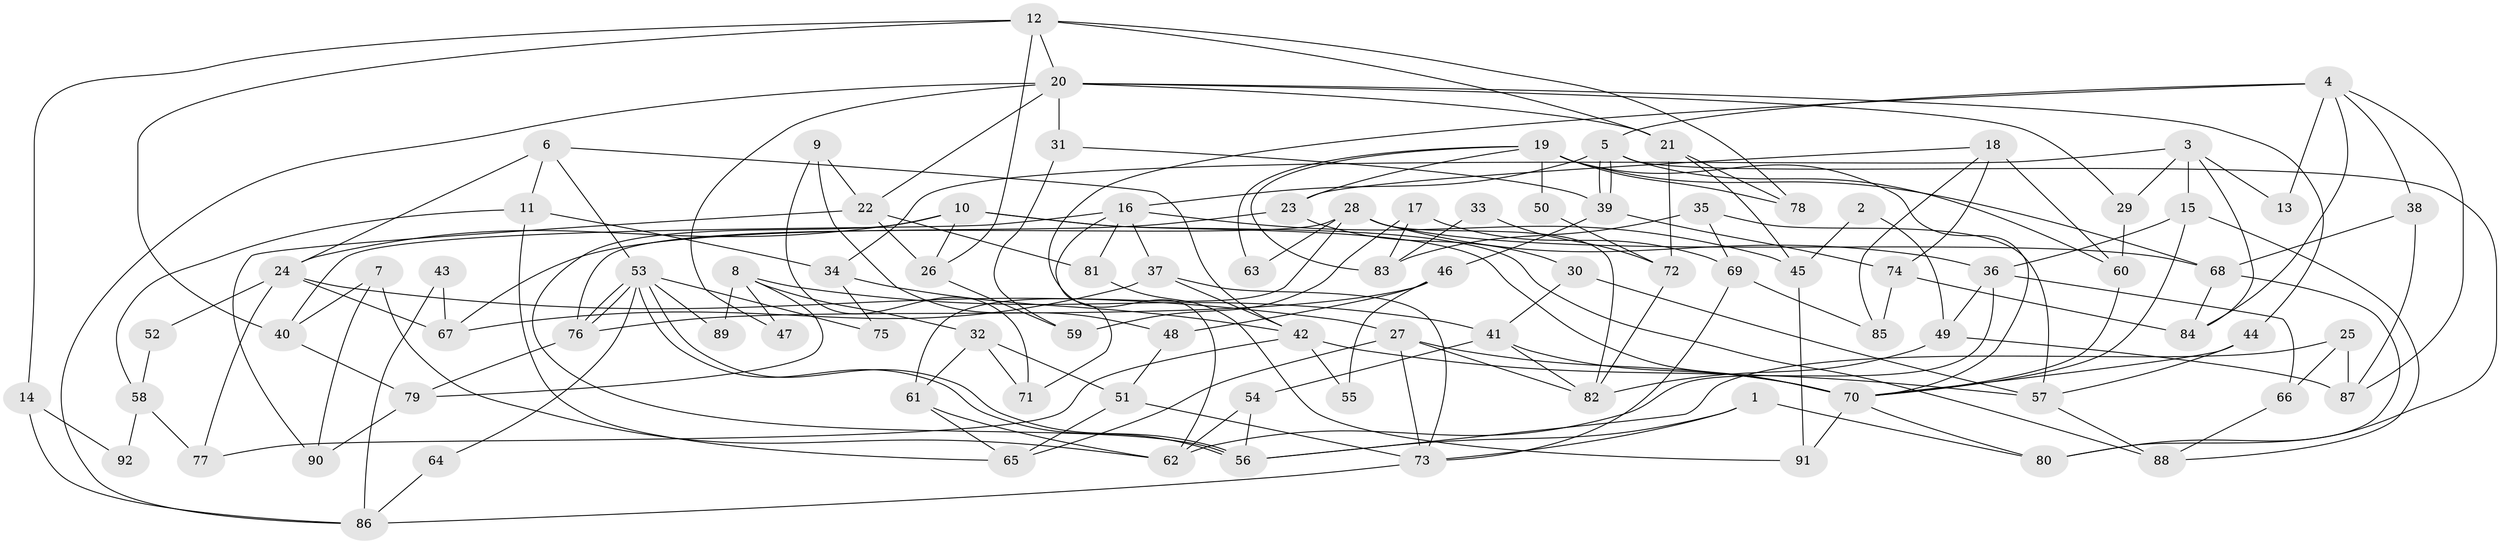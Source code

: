 // coarse degree distribution, {6: 0.1694915254237288, 4: 0.2711864406779661, 5: 0.13559322033898305, 7: 0.0847457627118644, 3: 0.13559322033898305, 9: 0.01694915254237288, 8: 0.0847457627118644, 10: 0.01694915254237288, 2: 0.0847457627118644}
// Generated by graph-tools (version 1.1) at 2025/23/03/03/25 07:23:56]
// undirected, 92 vertices, 184 edges
graph export_dot {
graph [start="1"]
  node [color=gray90,style=filled];
  1;
  2;
  3;
  4;
  5;
  6;
  7;
  8;
  9;
  10;
  11;
  12;
  13;
  14;
  15;
  16;
  17;
  18;
  19;
  20;
  21;
  22;
  23;
  24;
  25;
  26;
  27;
  28;
  29;
  30;
  31;
  32;
  33;
  34;
  35;
  36;
  37;
  38;
  39;
  40;
  41;
  42;
  43;
  44;
  45;
  46;
  47;
  48;
  49;
  50;
  51;
  52;
  53;
  54;
  55;
  56;
  57;
  58;
  59;
  60;
  61;
  62;
  63;
  64;
  65;
  66;
  67;
  68;
  69;
  70;
  71;
  72;
  73;
  74;
  75;
  76;
  77;
  78;
  79;
  80;
  81;
  82;
  83;
  84;
  85;
  86;
  87;
  88;
  89;
  90;
  91;
  92;
  1 -- 56;
  1 -- 80;
  1 -- 73;
  2 -- 45;
  2 -- 49;
  3 -- 84;
  3 -- 15;
  3 -- 13;
  3 -- 29;
  3 -- 34;
  4 -- 5;
  4 -- 87;
  4 -- 13;
  4 -- 38;
  4 -- 62;
  4 -- 84;
  5 -- 80;
  5 -- 39;
  5 -- 39;
  5 -- 16;
  5 -- 60;
  6 -- 53;
  6 -- 42;
  6 -- 11;
  6 -- 24;
  7 -- 40;
  7 -- 62;
  7 -- 90;
  8 -- 41;
  8 -- 32;
  8 -- 47;
  8 -- 79;
  8 -- 89;
  9 -- 22;
  9 -- 48;
  9 -- 71;
  10 -- 56;
  10 -- 24;
  10 -- 26;
  10 -- 70;
  10 -- 88;
  11 -- 65;
  11 -- 34;
  11 -- 58;
  12 -- 26;
  12 -- 20;
  12 -- 14;
  12 -- 21;
  12 -- 40;
  12 -- 78;
  14 -- 86;
  14 -- 92;
  15 -- 88;
  15 -- 70;
  15 -- 36;
  16 -- 81;
  16 -- 37;
  16 -- 40;
  16 -- 45;
  16 -- 71;
  17 -- 59;
  17 -- 69;
  17 -- 83;
  18 -- 23;
  18 -- 60;
  18 -- 74;
  18 -- 85;
  19 -- 68;
  19 -- 83;
  19 -- 23;
  19 -- 50;
  19 -- 63;
  19 -- 70;
  19 -- 78;
  20 -- 29;
  20 -- 21;
  20 -- 22;
  20 -- 31;
  20 -- 44;
  20 -- 47;
  20 -- 86;
  21 -- 78;
  21 -- 45;
  21 -- 72;
  22 -- 90;
  22 -- 26;
  22 -- 81;
  23 -- 30;
  23 -- 67;
  24 -- 27;
  24 -- 52;
  24 -- 67;
  24 -- 77;
  25 -- 66;
  25 -- 56;
  25 -- 87;
  26 -- 59;
  27 -- 73;
  27 -- 70;
  27 -- 65;
  27 -- 82;
  28 -- 76;
  28 -- 36;
  28 -- 61;
  28 -- 63;
  28 -- 68;
  28 -- 82;
  29 -- 60;
  30 -- 41;
  30 -- 57;
  31 -- 39;
  31 -- 59;
  32 -- 61;
  32 -- 71;
  32 -- 51;
  33 -- 83;
  33 -- 72;
  34 -- 42;
  34 -- 75;
  35 -- 69;
  35 -- 57;
  35 -- 83;
  36 -- 62;
  36 -- 49;
  36 -- 66;
  37 -- 67;
  37 -- 42;
  37 -- 73;
  38 -- 87;
  38 -- 68;
  39 -- 74;
  39 -- 46;
  40 -- 79;
  41 -- 70;
  41 -- 82;
  41 -- 54;
  42 -- 55;
  42 -- 57;
  42 -- 77;
  43 -- 67;
  43 -- 86;
  44 -- 70;
  44 -- 57;
  45 -- 91;
  46 -- 76;
  46 -- 48;
  46 -- 55;
  48 -- 51;
  49 -- 82;
  49 -- 87;
  50 -- 72;
  51 -- 73;
  51 -- 65;
  52 -- 58;
  53 -- 76;
  53 -- 76;
  53 -- 56;
  53 -- 56;
  53 -- 64;
  53 -- 75;
  53 -- 89;
  54 -- 62;
  54 -- 56;
  57 -- 88;
  58 -- 77;
  58 -- 92;
  60 -- 70;
  61 -- 65;
  61 -- 62;
  64 -- 86;
  66 -- 88;
  68 -- 80;
  68 -- 84;
  69 -- 73;
  69 -- 85;
  70 -- 80;
  70 -- 91;
  72 -- 82;
  73 -- 86;
  74 -- 84;
  74 -- 85;
  76 -- 79;
  79 -- 90;
  81 -- 91;
}
